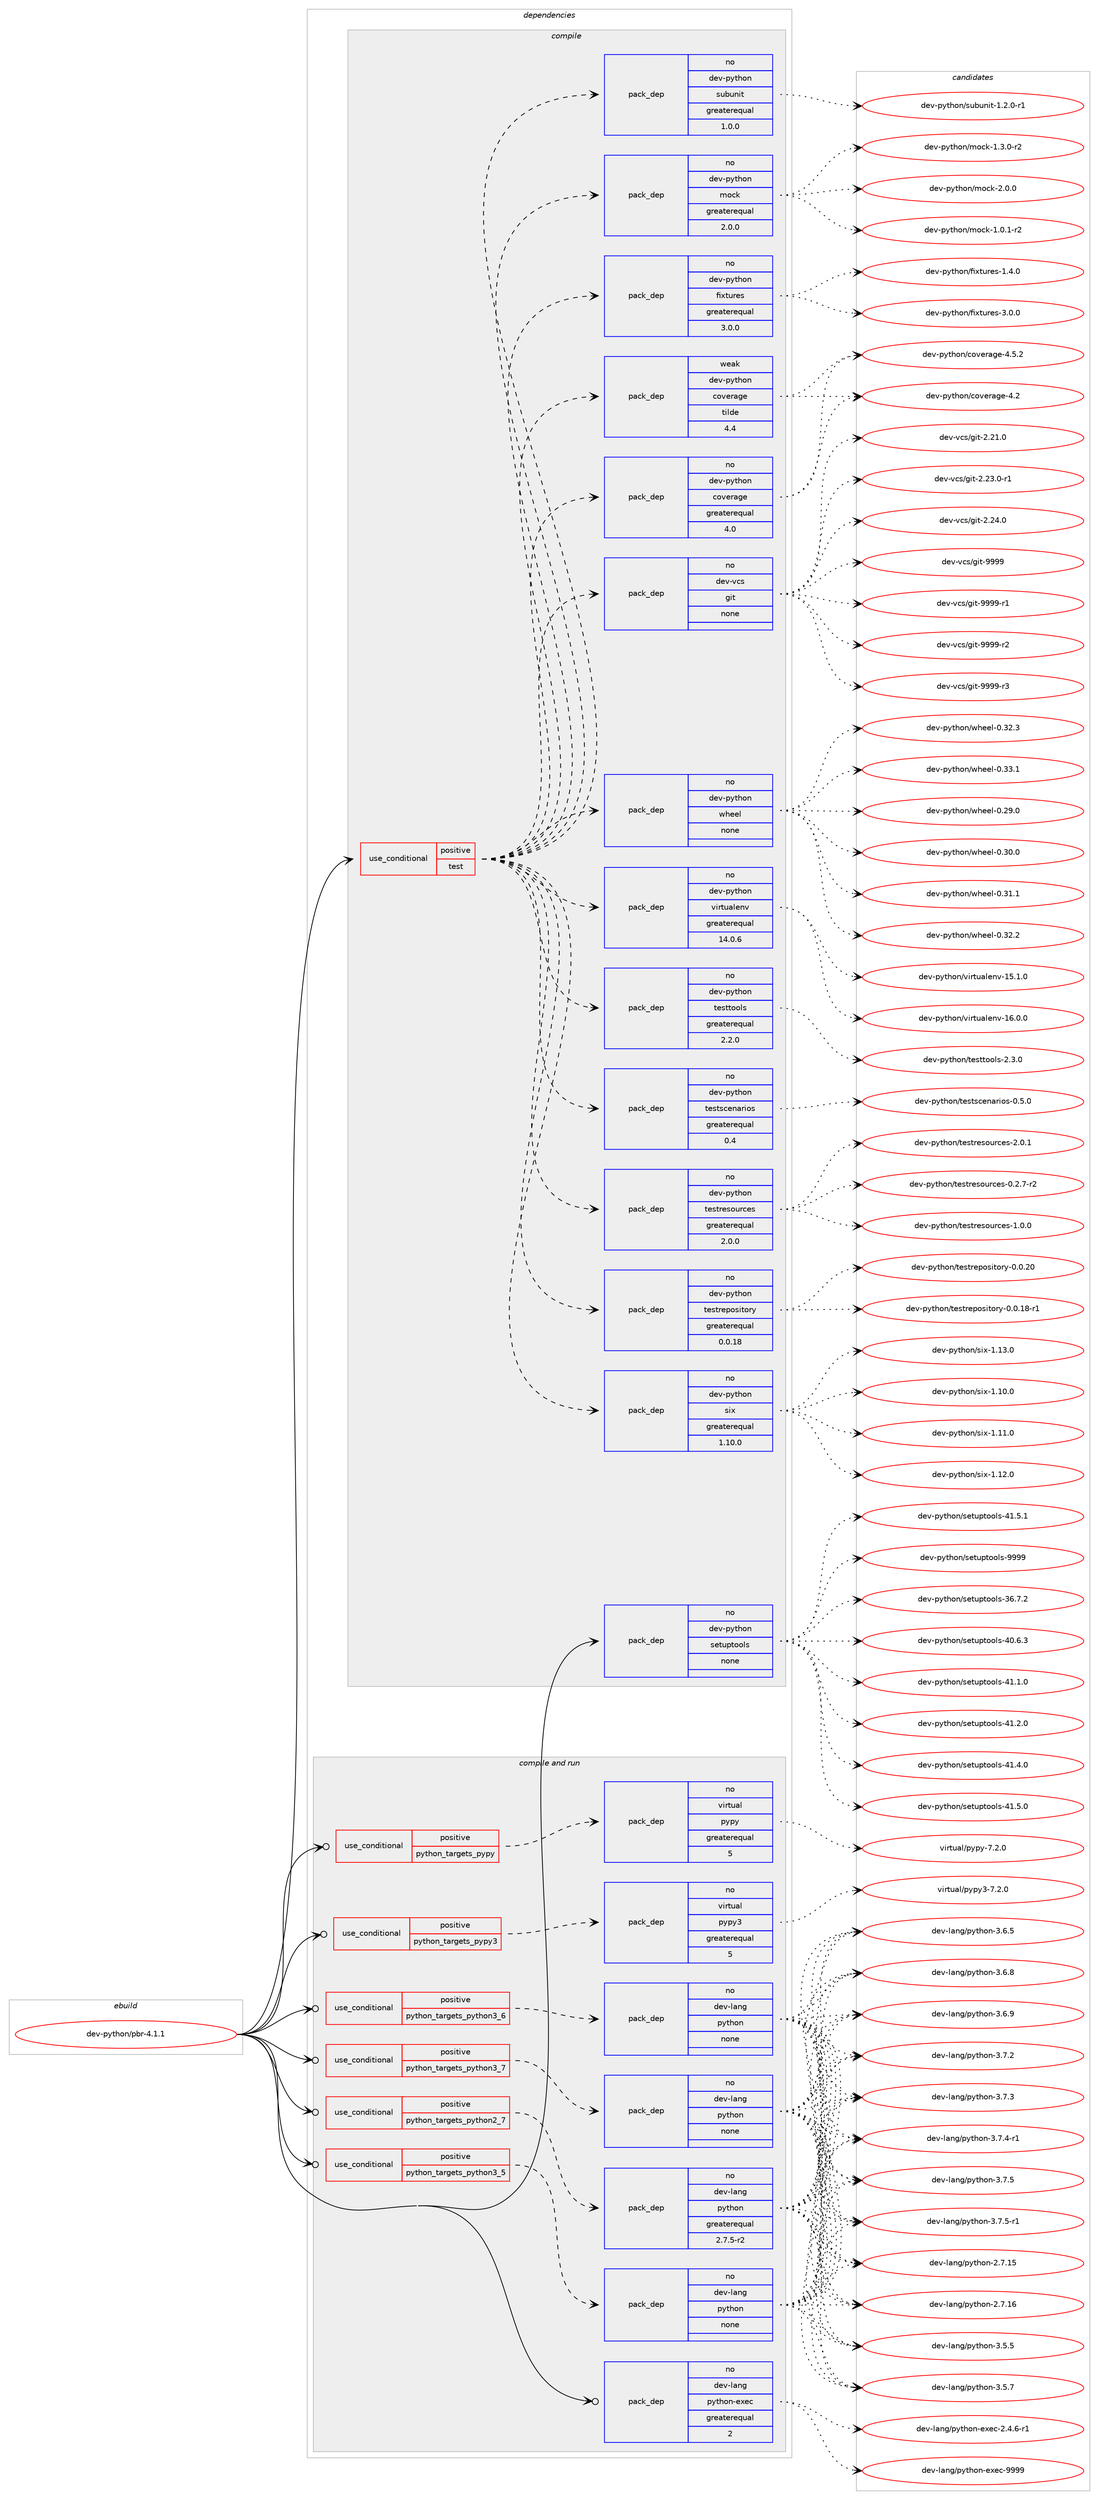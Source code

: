 digraph prolog {

# *************
# Graph options
# *************

newrank=true;
concentrate=true;
compound=true;
graph [rankdir=LR,fontname=Helvetica,fontsize=10,ranksep=1.5];#, ranksep=2.5, nodesep=0.2];
edge  [arrowhead=vee];
node  [fontname=Helvetica,fontsize=10];

# **********
# The ebuild
# **********

subgraph cluster_leftcol {
color=gray;
rank=same;
label=<<i>ebuild</i>>;
id [label="dev-python/pbr-4.1.1", color=red, width=4, href="../dev-python/pbr-4.1.1.svg"];
}

# ****************
# The dependencies
# ****************

subgraph cluster_midcol {
color=gray;
label=<<i>dependencies</i>>;
subgraph cluster_compile {
fillcolor="#eeeeee";
style=filled;
label=<<i>compile</i>>;
subgraph cond144268 {
dependency621248 [label=<<TABLE BORDER="0" CELLBORDER="1" CELLSPACING="0" CELLPADDING="4"><TR><TD ROWSPAN="3" CELLPADDING="10">use_conditional</TD></TR><TR><TD>positive</TD></TR><TR><TD>test</TD></TR></TABLE>>, shape=none, color=red];
subgraph pack465140 {
dependency621249 [label=<<TABLE BORDER="0" CELLBORDER="1" CELLSPACING="0" CELLPADDING="4" WIDTH="220"><TR><TD ROWSPAN="6" CELLPADDING="30">pack_dep</TD></TR><TR><TD WIDTH="110">no</TD></TR><TR><TD>dev-python</TD></TR><TR><TD>coverage</TD></TR><TR><TD>greaterequal</TD></TR><TR><TD>4.0</TD></TR></TABLE>>, shape=none, color=blue];
}
dependency621248:e -> dependency621249:w [weight=20,style="dashed",arrowhead="vee"];
subgraph pack465141 {
dependency621250 [label=<<TABLE BORDER="0" CELLBORDER="1" CELLSPACING="0" CELLPADDING="4" WIDTH="220"><TR><TD ROWSPAN="6" CELLPADDING="30">pack_dep</TD></TR><TR><TD WIDTH="110">weak</TD></TR><TR><TD>dev-python</TD></TR><TR><TD>coverage</TD></TR><TR><TD>tilde</TD></TR><TR><TD>4.4</TD></TR></TABLE>>, shape=none, color=blue];
}
dependency621248:e -> dependency621250:w [weight=20,style="dashed",arrowhead="vee"];
subgraph pack465142 {
dependency621251 [label=<<TABLE BORDER="0" CELLBORDER="1" CELLSPACING="0" CELLPADDING="4" WIDTH="220"><TR><TD ROWSPAN="6" CELLPADDING="30">pack_dep</TD></TR><TR><TD WIDTH="110">no</TD></TR><TR><TD>dev-python</TD></TR><TR><TD>fixtures</TD></TR><TR><TD>greaterequal</TD></TR><TR><TD>3.0.0</TD></TR></TABLE>>, shape=none, color=blue];
}
dependency621248:e -> dependency621251:w [weight=20,style="dashed",arrowhead="vee"];
subgraph pack465143 {
dependency621252 [label=<<TABLE BORDER="0" CELLBORDER="1" CELLSPACING="0" CELLPADDING="4" WIDTH="220"><TR><TD ROWSPAN="6" CELLPADDING="30">pack_dep</TD></TR><TR><TD WIDTH="110">no</TD></TR><TR><TD>dev-python</TD></TR><TR><TD>mock</TD></TR><TR><TD>greaterequal</TD></TR><TR><TD>2.0.0</TD></TR></TABLE>>, shape=none, color=blue];
}
dependency621248:e -> dependency621252:w [weight=20,style="dashed",arrowhead="vee"];
subgraph pack465144 {
dependency621253 [label=<<TABLE BORDER="0" CELLBORDER="1" CELLSPACING="0" CELLPADDING="4" WIDTH="220"><TR><TD ROWSPAN="6" CELLPADDING="30">pack_dep</TD></TR><TR><TD WIDTH="110">no</TD></TR><TR><TD>dev-python</TD></TR><TR><TD>subunit</TD></TR><TR><TD>greaterequal</TD></TR><TR><TD>1.0.0</TD></TR></TABLE>>, shape=none, color=blue];
}
dependency621248:e -> dependency621253:w [weight=20,style="dashed",arrowhead="vee"];
subgraph pack465145 {
dependency621254 [label=<<TABLE BORDER="0" CELLBORDER="1" CELLSPACING="0" CELLPADDING="4" WIDTH="220"><TR><TD ROWSPAN="6" CELLPADDING="30">pack_dep</TD></TR><TR><TD WIDTH="110">no</TD></TR><TR><TD>dev-python</TD></TR><TR><TD>six</TD></TR><TR><TD>greaterequal</TD></TR><TR><TD>1.10.0</TD></TR></TABLE>>, shape=none, color=blue];
}
dependency621248:e -> dependency621254:w [weight=20,style="dashed",arrowhead="vee"];
subgraph pack465146 {
dependency621255 [label=<<TABLE BORDER="0" CELLBORDER="1" CELLSPACING="0" CELLPADDING="4" WIDTH="220"><TR><TD ROWSPAN="6" CELLPADDING="30">pack_dep</TD></TR><TR><TD WIDTH="110">no</TD></TR><TR><TD>dev-python</TD></TR><TR><TD>testrepository</TD></TR><TR><TD>greaterequal</TD></TR><TR><TD>0.0.18</TD></TR></TABLE>>, shape=none, color=blue];
}
dependency621248:e -> dependency621255:w [weight=20,style="dashed",arrowhead="vee"];
subgraph pack465147 {
dependency621256 [label=<<TABLE BORDER="0" CELLBORDER="1" CELLSPACING="0" CELLPADDING="4" WIDTH="220"><TR><TD ROWSPAN="6" CELLPADDING="30">pack_dep</TD></TR><TR><TD WIDTH="110">no</TD></TR><TR><TD>dev-python</TD></TR><TR><TD>testresources</TD></TR><TR><TD>greaterequal</TD></TR><TR><TD>2.0.0</TD></TR></TABLE>>, shape=none, color=blue];
}
dependency621248:e -> dependency621256:w [weight=20,style="dashed",arrowhead="vee"];
subgraph pack465148 {
dependency621257 [label=<<TABLE BORDER="0" CELLBORDER="1" CELLSPACING="0" CELLPADDING="4" WIDTH="220"><TR><TD ROWSPAN="6" CELLPADDING="30">pack_dep</TD></TR><TR><TD WIDTH="110">no</TD></TR><TR><TD>dev-python</TD></TR><TR><TD>testscenarios</TD></TR><TR><TD>greaterequal</TD></TR><TR><TD>0.4</TD></TR></TABLE>>, shape=none, color=blue];
}
dependency621248:e -> dependency621257:w [weight=20,style="dashed",arrowhead="vee"];
subgraph pack465149 {
dependency621258 [label=<<TABLE BORDER="0" CELLBORDER="1" CELLSPACING="0" CELLPADDING="4" WIDTH="220"><TR><TD ROWSPAN="6" CELLPADDING="30">pack_dep</TD></TR><TR><TD WIDTH="110">no</TD></TR><TR><TD>dev-python</TD></TR><TR><TD>testtools</TD></TR><TR><TD>greaterequal</TD></TR><TR><TD>2.2.0</TD></TR></TABLE>>, shape=none, color=blue];
}
dependency621248:e -> dependency621258:w [weight=20,style="dashed",arrowhead="vee"];
subgraph pack465150 {
dependency621259 [label=<<TABLE BORDER="0" CELLBORDER="1" CELLSPACING="0" CELLPADDING="4" WIDTH="220"><TR><TD ROWSPAN="6" CELLPADDING="30">pack_dep</TD></TR><TR><TD WIDTH="110">no</TD></TR><TR><TD>dev-python</TD></TR><TR><TD>virtualenv</TD></TR><TR><TD>greaterequal</TD></TR><TR><TD>14.0.6</TD></TR></TABLE>>, shape=none, color=blue];
}
dependency621248:e -> dependency621259:w [weight=20,style="dashed",arrowhead="vee"];
subgraph pack465151 {
dependency621260 [label=<<TABLE BORDER="0" CELLBORDER="1" CELLSPACING="0" CELLPADDING="4" WIDTH="220"><TR><TD ROWSPAN="6" CELLPADDING="30">pack_dep</TD></TR><TR><TD WIDTH="110">no</TD></TR><TR><TD>dev-python</TD></TR><TR><TD>wheel</TD></TR><TR><TD>none</TD></TR><TR><TD></TD></TR></TABLE>>, shape=none, color=blue];
}
dependency621248:e -> dependency621260:w [weight=20,style="dashed",arrowhead="vee"];
subgraph pack465152 {
dependency621261 [label=<<TABLE BORDER="0" CELLBORDER="1" CELLSPACING="0" CELLPADDING="4" WIDTH="220"><TR><TD ROWSPAN="6" CELLPADDING="30">pack_dep</TD></TR><TR><TD WIDTH="110">no</TD></TR><TR><TD>dev-vcs</TD></TR><TR><TD>git</TD></TR><TR><TD>none</TD></TR><TR><TD></TD></TR></TABLE>>, shape=none, color=blue];
}
dependency621248:e -> dependency621261:w [weight=20,style="dashed",arrowhead="vee"];
}
id:e -> dependency621248:w [weight=20,style="solid",arrowhead="vee"];
subgraph pack465153 {
dependency621262 [label=<<TABLE BORDER="0" CELLBORDER="1" CELLSPACING="0" CELLPADDING="4" WIDTH="220"><TR><TD ROWSPAN="6" CELLPADDING="30">pack_dep</TD></TR><TR><TD WIDTH="110">no</TD></TR><TR><TD>dev-python</TD></TR><TR><TD>setuptools</TD></TR><TR><TD>none</TD></TR><TR><TD></TD></TR></TABLE>>, shape=none, color=blue];
}
id:e -> dependency621262:w [weight=20,style="solid",arrowhead="vee"];
}
subgraph cluster_compileandrun {
fillcolor="#eeeeee";
style=filled;
label=<<i>compile and run</i>>;
subgraph cond144269 {
dependency621263 [label=<<TABLE BORDER="0" CELLBORDER="1" CELLSPACING="0" CELLPADDING="4"><TR><TD ROWSPAN="3" CELLPADDING="10">use_conditional</TD></TR><TR><TD>positive</TD></TR><TR><TD>python_targets_pypy</TD></TR></TABLE>>, shape=none, color=red];
subgraph pack465154 {
dependency621264 [label=<<TABLE BORDER="0" CELLBORDER="1" CELLSPACING="0" CELLPADDING="4" WIDTH="220"><TR><TD ROWSPAN="6" CELLPADDING="30">pack_dep</TD></TR><TR><TD WIDTH="110">no</TD></TR><TR><TD>virtual</TD></TR><TR><TD>pypy</TD></TR><TR><TD>greaterequal</TD></TR><TR><TD>5</TD></TR></TABLE>>, shape=none, color=blue];
}
dependency621263:e -> dependency621264:w [weight=20,style="dashed",arrowhead="vee"];
}
id:e -> dependency621263:w [weight=20,style="solid",arrowhead="odotvee"];
subgraph cond144270 {
dependency621265 [label=<<TABLE BORDER="0" CELLBORDER="1" CELLSPACING="0" CELLPADDING="4"><TR><TD ROWSPAN="3" CELLPADDING="10">use_conditional</TD></TR><TR><TD>positive</TD></TR><TR><TD>python_targets_pypy3</TD></TR></TABLE>>, shape=none, color=red];
subgraph pack465155 {
dependency621266 [label=<<TABLE BORDER="0" CELLBORDER="1" CELLSPACING="0" CELLPADDING="4" WIDTH="220"><TR><TD ROWSPAN="6" CELLPADDING="30">pack_dep</TD></TR><TR><TD WIDTH="110">no</TD></TR><TR><TD>virtual</TD></TR><TR><TD>pypy3</TD></TR><TR><TD>greaterequal</TD></TR><TR><TD>5</TD></TR></TABLE>>, shape=none, color=blue];
}
dependency621265:e -> dependency621266:w [weight=20,style="dashed",arrowhead="vee"];
}
id:e -> dependency621265:w [weight=20,style="solid",arrowhead="odotvee"];
subgraph cond144271 {
dependency621267 [label=<<TABLE BORDER="0" CELLBORDER="1" CELLSPACING="0" CELLPADDING="4"><TR><TD ROWSPAN="3" CELLPADDING="10">use_conditional</TD></TR><TR><TD>positive</TD></TR><TR><TD>python_targets_python2_7</TD></TR></TABLE>>, shape=none, color=red];
subgraph pack465156 {
dependency621268 [label=<<TABLE BORDER="0" CELLBORDER="1" CELLSPACING="0" CELLPADDING="4" WIDTH="220"><TR><TD ROWSPAN="6" CELLPADDING="30">pack_dep</TD></TR><TR><TD WIDTH="110">no</TD></TR><TR><TD>dev-lang</TD></TR><TR><TD>python</TD></TR><TR><TD>greaterequal</TD></TR><TR><TD>2.7.5-r2</TD></TR></TABLE>>, shape=none, color=blue];
}
dependency621267:e -> dependency621268:w [weight=20,style="dashed",arrowhead="vee"];
}
id:e -> dependency621267:w [weight=20,style="solid",arrowhead="odotvee"];
subgraph cond144272 {
dependency621269 [label=<<TABLE BORDER="0" CELLBORDER="1" CELLSPACING="0" CELLPADDING="4"><TR><TD ROWSPAN="3" CELLPADDING="10">use_conditional</TD></TR><TR><TD>positive</TD></TR><TR><TD>python_targets_python3_5</TD></TR></TABLE>>, shape=none, color=red];
subgraph pack465157 {
dependency621270 [label=<<TABLE BORDER="0" CELLBORDER="1" CELLSPACING="0" CELLPADDING="4" WIDTH="220"><TR><TD ROWSPAN="6" CELLPADDING="30">pack_dep</TD></TR><TR><TD WIDTH="110">no</TD></TR><TR><TD>dev-lang</TD></TR><TR><TD>python</TD></TR><TR><TD>none</TD></TR><TR><TD></TD></TR></TABLE>>, shape=none, color=blue];
}
dependency621269:e -> dependency621270:w [weight=20,style="dashed",arrowhead="vee"];
}
id:e -> dependency621269:w [weight=20,style="solid",arrowhead="odotvee"];
subgraph cond144273 {
dependency621271 [label=<<TABLE BORDER="0" CELLBORDER="1" CELLSPACING="0" CELLPADDING="4"><TR><TD ROWSPAN="3" CELLPADDING="10">use_conditional</TD></TR><TR><TD>positive</TD></TR><TR><TD>python_targets_python3_6</TD></TR></TABLE>>, shape=none, color=red];
subgraph pack465158 {
dependency621272 [label=<<TABLE BORDER="0" CELLBORDER="1" CELLSPACING="0" CELLPADDING="4" WIDTH="220"><TR><TD ROWSPAN="6" CELLPADDING="30">pack_dep</TD></TR><TR><TD WIDTH="110">no</TD></TR><TR><TD>dev-lang</TD></TR><TR><TD>python</TD></TR><TR><TD>none</TD></TR><TR><TD></TD></TR></TABLE>>, shape=none, color=blue];
}
dependency621271:e -> dependency621272:w [weight=20,style="dashed",arrowhead="vee"];
}
id:e -> dependency621271:w [weight=20,style="solid",arrowhead="odotvee"];
subgraph cond144274 {
dependency621273 [label=<<TABLE BORDER="0" CELLBORDER="1" CELLSPACING="0" CELLPADDING="4"><TR><TD ROWSPAN="3" CELLPADDING="10">use_conditional</TD></TR><TR><TD>positive</TD></TR><TR><TD>python_targets_python3_7</TD></TR></TABLE>>, shape=none, color=red];
subgraph pack465159 {
dependency621274 [label=<<TABLE BORDER="0" CELLBORDER="1" CELLSPACING="0" CELLPADDING="4" WIDTH="220"><TR><TD ROWSPAN="6" CELLPADDING="30">pack_dep</TD></TR><TR><TD WIDTH="110">no</TD></TR><TR><TD>dev-lang</TD></TR><TR><TD>python</TD></TR><TR><TD>none</TD></TR><TR><TD></TD></TR></TABLE>>, shape=none, color=blue];
}
dependency621273:e -> dependency621274:w [weight=20,style="dashed",arrowhead="vee"];
}
id:e -> dependency621273:w [weight=20,style="solid",arrowhead="odotvee"];
subgraph pack465160 {
dependency621275 [label=<<TABLE BORDER="0" CELLBORDER="1" CELLSPACING="0" CELLPADDING="4" WIDTH="220"><TR><TD ROWSPAN="6" CELLPADDING="30">pack_dep</TD></TR><TR><TD WIDTH="110">no</TD></TR><TR><TD>dev-lang</TD></TR><TR><TD>python-exec</TD></TR><TR><TD>greaterequal</TD></TR><TR><TD>2</TD></TR></TABLE>>, shape=none, color=blue];
}
id:e -> dependency621275:w [weight=20,style="solid",arrowhead="odotvee"];
}
subgraph cluster_run {
fillcolor="#eeeeee";
style=filled;
label=<<i>run</i>>;
}
}

# **************
# The candidates
# **************

subgraph cluster_choices {
rank=same;
color=gray;
label=<<i>candidates</i>>;

subgraph choice465140 {
color=black;
nodesep=1;
choice1001011184511212111610411111047991111181011149710310145524650 [label="dev-python/coverage-4.2", color=red, width=4,href="../dev-python/coverage-4.2.svg"];
choice10010111845112121116104111110479911111810111497103101455246534650 [label="dev-python/coverage-4.5.2", color=red, width=4,href="../dev-python/coverage-4.5.2.svg"];
dependency621249:e -> choice1001011184511212111610411111047991111181011149710310145524650:w [style=dotted,weight="100"];
dependency621249:e -> choice10010111845112121116104111110479911111810111497103101455246534650:w [style=dotted,weight="100"];
}
subgraph choice465141 {
color=black;
nodesep=1;
choice1001011184511212111610411111047991111181011149710310145524650 [label="dev-python/coverage-4.2", color=red, width=4,href="../dev-python/coverage-4.2.svg"];
choice10010111845112121116104111110479911111810111497103101455246534650 [label="dev-python/coverage-4.5.2", color=red, width=4,href="../dev-python/coverage-4.5.2.svg"];
dependency621250:e -> choice1001011184511212111610411111047991111181011149710310145524650:w [style=dotted,weight="100"];
dependency621250:e -> choice10010111845112121116104111110479911111810111497103101455246534650:w [style=dotted,weight="100"];
}
subgraph choice465142 {
color=black;
nodesep=1;
choice1001011184511212111610411111047102105120116117114101115454946524648 [label="dev-python/fixtures-1.4.0", color=red, width=4,href="../dev-python/fixtures-1.4.0.svg"];
choice1001011184511212111610411111047102105120116117114101115455146484648 [label="dev-python/fixtures-3.0.0", color=red, width=4,href="../dev-python/fixtures-3.0.0.svg"];
dependency621251:e -> choice1001011184511212111610411111047102105120116117114101115454946524648:w [style=dotted,weight="100"];
dependency621251:e -> choice1001011184511212111610411111047102105120116117114101115455146484648:w [style=dotted,weight="100"];
}
subgraph choice465143 {
color=black;
nodesep=1;
choice1001011184511212111610411111047109111991074549464846494511450 [label="dev-python/mock-1.0.1-r2", color=red, width=4,href="../dev-python/mock-1.0.1-r2.svg"];
choice1001011184511212111610411111047109111991074549465146484511450 [label="dev-python/mock-1.3.0-r2", color=red, width=4,href="../dev-python/mock-1.3.0-r2.svg"];
choice100101118451121211161041111104710911199107455046484648 [label="dev-python/mock-2.0.0", color=red, width=4,href="../dev-python/mock-2.0.0.svg"];
dependency621252:e -> choice1001011184511212111610411111047109111991074549464846494511450:w [style=dotted,weight="100"];
dependency621252:e -> choice1001011184511212111610411111047109111991074549465146484511450:w [style=dotted,weight="100"];
dependency621252:e -> choice100101118451121211161041111104710911199107455046484648:w [style=dotted,weight="100"];
}
subgraph choice465144 {
color=black;
nodesep=1;
choice1001011184511212111610411111047115117981171101051164549465046484511449 [label="dev-python/subunit-1.2.0-r1", color=red, width=4,href="../dev-python/subunit-1.2.0-r1.svg"];
dependency621253:e -> choice1001011184511212111610411111047115117981171101051164549465046484511449:w [style=dotted,weight="100"];
}
subgraph choice465145 {
color=black;
nodesep=1;
choice100101118451121211161041111104711510512045494649484648 [label="dev-python/six-1.10.0", color=red, width=4,href="../dev-python/six-1.10.0.svg"];
choice100101118451121211161041111104711510512045494649494648 [label="dev-python/six-1.11.0", color=red, width=4,href="../dev-python/six-1.11.0.svg"];
choice100101118451121211161041111104711510512045494649504648 [label="dev-python/six-1.12.0", color=red, width=4,href="../dev-python/six-1.12.0.svg"];
choice100101118451121211161041111104711510512045494649514648 [label="dev-python/six-1.13.0", color=red, width=4,href="../dev-python/six-1.13.0.svg"];
dependency621254:e -> choice100101118451121211161041111104711510512045494649484648:w [style=dotted,weight="100"];
dependency621254:e -> choice100101118451121211161041111104711510512045494649494648:w [style=dotted,weight="100"];
dependency621254:e -> choice100101118451121211161041111104711510512045494649504648:w [style=dotted,weight="100"];
dependency621254:e -> choice100101118451121211161041111104711510512045494649514648:w [style=dotted,weight="100"];
}
subgraph choice465146 {
color=black;
nodesep=1;
choice1001011184511212111610411111047116101115116114101112111115105116111114121454846484649564511449 [label="dev-python/testrepository-0.0.18-r1", color=red, width=4,href="../dev-python/testrepository-0.0.18-r1.svg"];
choice100101118451121211161041111104711610111511611410111211111510511611111412145484648465048 [label="dev-python/testrepository-0.0.20", color=red, width=4,href="../dev-python/testrepository-0.0.20.svg"];
dependency621255:e -> choice1001011184511212111610411111047116101115116114101112111115105116111114121454846484649564511449:w [style=dotted,weight="100"];
dependency621255:e -> choice100101118451121211161041111104711610111511611410111211111510511611111412145484648465048:w [style=dotted,weight="100"];
}
subgraph choice465147 {
color=black;
nodesep=1;
choice1001011184511212111610411111047116101115116114101115111117114991011154548465046554511450 [label="dev-python/testresources-0.2.7-r2", color=red, width=4,href="../dev-python/testresources-0.2.7-r2.svg"];
choice100101118451121211161041111104711610111511611410111511111711499101115454946484648 [label="dev-python/testresources-1.0.0", color=red, width=4,href="../dev-python/testresources-1.0.0.svg"];
choice100101118451121211161041111104711610111511611410111511111711499101115455046484649 [label="dev-python/testresources-2.0.1", color=red, width=4,href="../dev-python/testresources-2.0.1.svg"];
dependency621256:e -> choice1001011184511212111610411111047116101115116114101115111117114991011154548465046554511450:w [style=dotted,weight="100"];
dependency621256:e -> choice100101118451121211161041111104711610111511611410111511111711499101115454946484648:w [style=dotted,weight="100"];
dependency621256:e -> choice100101118451121211161041111104711610111511611410111511111711499101115455046484649:w [style=dotted,weight="100"];
}
subgraph choice465148 {
color=black;
nodesep=1;
choice10010111845112121116104111110471161011151161159910111097114105111115454846534648 [label="dev-python/testscenarios-0.5.0", color=red, width=4,href="../dev-python/testscenarios-0.5.0.svg"];
dependency621257:e -> choice10010111845112121116104111110471161011151161159910111097114105111115454846534648:w [style=dotted,weight="100"];
}
subgraph choice465149 {
color=black;
nodesep=1;
choice1001011184511212111610411111047116101115116116111111108115455046514648 [label="dev-python/testtools-2.3.0", color=red, width=4,href="../dev-python/testtools-2.3.0.svg"];
dependency621258:e -> choice1001011184511212111610411111047116101115116116111111108115455046514648:w [style=dotted,weight="100"];
}
subgraph choice465150 {
color=black;
nodesep=1;
choice10010111845112121116104111110471181051141161179710810111011845495346494648 [label="dev-python/virtualenv-15.1.0", color=red, width=4,href="../dev-python/virtualenv-15.1.0.svg"];
choice10010111845112121116104111110471181051141161179710810111011845495446484648 [label="dev-python/virtualenv-16.0.0", color=red, width=4,href="../dev-python/virtualenv-16.0.0.svg"];
dependency621259:e -> choice10010111845112121116104111110471181051141161179710810111011845495346494648:w [style=dotted,weight="100"];
dependency621259:e -> choice10010111845112121116104111110471181051141161179710810111011845495446484648:w [style=dotted,weight="100"];
}
subgraph choice465151 {
color=black;
nodesep=1;
choice100101118451121211161041111104711910410110110845484650574648 [label="dev-python/wheel-0.29.0", color=red, width=4,href="../dev-python/wheel-0.29.0.svg"];
choice100101118451121211161041111104711910410110110845484651484648 [label="dev-python/wheel-0.30.0", color=red, width=4,href="../dev-python/wheel-0.30.0.svg"];
choice100101118451121211161041111104711910410110110845484651494649 [label="dev-python/wheel-0.31.1", color=red, width=4,href="../dev-python/wheel-0.31.1.svg"];
choice100101118451121211161041111104711910410110110845484651504650 [label="dev-python/wheel-0.32.2", color=red, width=4,href="../dev-python/wheel-0.32.2.svg"];
choice100101118451121211161041111104711910410110110845484651504651 [label="dev-python/wheel-0.32.3", color=red, width=4,href="../dev-python/wheel-0.32.3.svg"];
choice100101118451121211161041111104711910410110110845484651514649 [label="dev-python/wheel-0.33.1", color=red, width=4,href="../dev-python/wheel-0.33.1.svg"];
dependency621260:e -> choice100101118451121211161041111104711910410110110845484650574648:w [style=dotted,weight="100"];
dependency621260:e -> choice100101118451121211161041111104711910410110110845484651484648:w [style=dotted,weight="100"];
dependency621260:e -> choice100101118451121211161041111104711910410110110845484651494649:w [style=dotted,weight="100"];
dependency621260:e -> choice100101118451121211161041111104711910410110110845484651504650:w [style=dotted,weight="100"];
dependency621260:e -> choice100101118451121211161041111104711910410110110845484651504651:w [style=dotted,weight="100"];
dependency621260:e -> choice100101118451121211161041111104711910410110110845484651514649:w [style=dotted,weight="100"];
}
subgraph choice465152 {
color=black;
nodesep=1;
choice10010111845118991154710310511645504650494648 [label="dev-vcs/git-2.21.0", color=red, width=4,href="../dev-vcs/git-2.21.0.svg"];
choice100101118451189911547103105116455046505146484511449 [label="dev-vcs/git-2.23.0-r1", color=red, width=4,href="../dev-vcs/git-2.23.0-r1.svg"];
choice10010111845118991154710310511645504650524648 [label="dev-vcs/git-2.24.0", color=red, width=4,href="../dev-vcs/git-2.24.0.svg"];
choice1001011184511899115471031051164557575757 [label="dev-vcs/git-9999", color=red, width=4,href="../dev-vcs/git-9999.svg"];
choice10010111845118991154710310511645575757574511449 [label="dev-vcs/git-9999-r1", color=red, width=4,href="../dev-vcs/git-9999-r1.svg"];
choice10010111845118991154710310511645575757574511450 [label="dev-vcs/git-9999-r2", color=red, width=4,href="../dev-vcs/git-9999-r2.svg"];
choice10010111845118991154710310511645575757574511451 [label="dev-vcs/git-9999-r3", color=red, width=4,href="../dev-vcs/git-9999-r3.svg"];
dependency621261:e -> choice10010111845118991154710310511645504650494648:w [style=dotted,weight="100"];
dependency621261:e -> choice100101118451189911547103105116455046505146484511449:w [style=dotted,weight="100"];
dependency621261:e -> choice10010111845118991154710310511645504650524648:w [style=dotted,weight="100"];
dependency621261:e -> choice1001011184511899115471031051164557575757:w [style=dotted,weight="100"];
dependency621261:e -> choice10010111845118991154710310511645575757574511449:w [style=dotted,weight="100"];
dependency621261:e -> choice10010111845118991154710310511645575757574511450:w [style=dotted,weight="100"];
dependency621261:e -> choice10010111845118991154710310511645575757574511451:w [style=dotted,weight="100"];
}
subgraph choice465153 {
color=black;
nodesep=1;
choice100101118451121211161041111104711510111611711211611111110811545515446554650 [label="dev-python/setuptools-36.7.2", color=red, width=4,href="../dev-python/setuptools-36.7.2.svg"];
choice100101118451121211161041111104711510111611711211611111110811545524846544651 [label="dev-python/setuptools-40.6.3", color=red, width=4,href="../dev-python/setuptools-40.6.3.svg"];
choice100101118451121211161041111104711510111611711211611111110811545524946494648 [label="dev-python/setuptools-41.1.0", color=red, width=4,href="../dev-python/setuptools-41.1.0.svg"];
choice100101118451121211161041111104711510111611711211611111110811545524946504648 [label="dev-python/setuptools-41.2.0", color=red, width=4,href="../dev-python/setuptools-41.2.0.svg"];
choice100101118451121211161041111104711510111611711211611111110811545524946524648 [label="dev-python/setuptools-41.4.0", color=red, width=4,href="../dev-python/setuptools-41.4.0.svg"];
choice100101118451121211161041111104711510111611711211611111110811545524946534648 [label="dev-python/setuptools-41.5.0", color=red, width=4,href="../dev-python/setuptools-41.5.0.svg"];
choice100101118451121211161041111104711510111611711211611111110811545524946534649 [label="dev-python/setuptools-41.5.1", color=red, width=4,href="../dev-python/setuptools-41.5.1.svg"];
choice10010111845112121116104111110471151011161171121161111111081154557575757 [label="dev-python/setuptools-9999", color=red, width=4,href="../dev-python/setuptools-9999.svg"];
dependency621262:e -> choice100101118451121211161041111104711510111611711211611111110811545515446554650:w [style=dotted,weight="100"];
dependency621262:e -> choice100101118451121211161041111104711510111611711211611111110811545524846544651:w [style=dotted,weight="100"];
dependency621262:e -> choice100101118451121211161041111104711510111611711211611111110811545524946494648:w [style=dotted,weight="100"];
dependency621262:e -> choice100101118451121211161041111104711510111611711211611111110811545524946504648:w [style=dotted,weight="100"];
dependency621262:e -> choice100101118451121211161041111104711510111611711211611111110811545524946524648:w [style=dotted,weight="100"];
dependency621262:e -> choice100101118451121211161041111104711510111611711211611111110811545524946534648:w [style=dotted,weight="100"];
dependency621262:e -> choice100101118451121211161041111104711510111611711211611111110811545524946534649:w [style=dotted,weight="100"];
dependency621262:e -> choice10010111845112121116104111110471151011161171121161111111081154557575757:w [style=dotted,weight="100"];
}
subgraph choice465154 {
color=black;
nodesep=1;
choice1181051141161179710847112121112121455546504648 [label="virtual/pypy-7.2.0", color=red, width=4,href="../virtual/pypy-7.2.0.svg"];
dependency621264:e -> choice1181051141161179710847112121112121455546504648:w [style=dotted,weight="100"];
}
subgraph choice465155 {
color=black;
nodesep=1;
choice118105114116117971084711212111212151455546504648 [label="virtual/pypy3-7.2.0", color=red, width=4,href="../virtual/pypy3-7.2.0.svg"];
dependency621266:e -> choice118105114116117971084711212111212151455546504648:w [style=dotted,weight="100"];
}
subgraph choice465156 {
color=black;
nodesep=1;
choice10010111845108971101034711212111610411111045504655464953 [label="dev-lang/python-2.7.15", color=red, width=4,href="../dev-lang/python-2.7.15.svg"];
choice10010111845108971101034711212111610411111045504655464954 [label="dev-lang/python-2.7.16", color=red, width=4,href="../dev-lang/python-2.7.16.svg"];
choice100101118451089711010347112121116104111110455146534653 [label="dev-lang/python-3.5.5", color=red, width=4,href="../dev-lang/python-3.5.5.svg"];
choice100101118451089711010347112121116104111110455146534655 [label="dev-lang/python-3.5.7", color=red, width=4,href="../dev-lang/python-3.5.7.svg"];
choice100101118451089711010347112121116104111110455146544653 [label="dev-lang/python-3.6.5", color=red, width=4,href="../dev-lang/python-3.6.5.svg"];
choice100101118451089711010347112121116104111110455146544656 [label="dev-lang/python-3.6.8", color=red, width=4,href="../dev-lang/python-3.6.8.svg"];
choice100101118451089711010347112121116104111110455146544657 [label="dev-lang/python-3.6.9", color=red, width=4,href="../dev-lang/python-3.6.9.svg"];
choice100101118451089711010347112121116104111110455146554650 [label="dev-lang/python-3.7.2", color=red, width=4,href="../dev-lang/python-3.7.2.svg"];
choice100101118451089711010347112121116104111110455146554651 [label="dev-lang/python-3.7.3", color=red, width=4,href="../dev-lang/python-3.7.3.svg"];
choice1001011184510897110103471121211161041111104551465546524511449 [label="dev-lang/python-3.7.4-r1", color=red, width=4,href="../dev-lang/python-3.7.4-r1.svg"];
choice100101118451089711010347112121116104111110455146554653 [label="dev-lang/python-3.7.5", color=red, width=4,href="../dev-lang/python-3.7.5.svg"];
choice1001011184510897110103471121211161041111104551465546534511449 [label="dev-lang/python-3.7.5-r1", color=red, width=4,href="../dev-lang/python-3.7.5-r1.svg"];
dependency621268:e -> choice10010111845108971101034711212111610411111045504655464953:w [style=dotted,weight="100"];
dependency621268:e -> choice10010111845108971101034711212111610411111045504655464954:w [style=dotted,weight="100"];
dependency621268:e -> choice100101118451089711010347112121116104111110455146534653:w [style=dotted,weight="100"];
dependency621268:e -> choice100101118451089711010347112121116104111110455146534655:w [style=dotted,weight="100"];
dependency621268:e -> choice100101118451089711010347112121116104111110455146544653:w [style=dotted,weight="100"];
dependency621268:e -> choice100101118451089711010347112121116104111110455146544656:w [style=dotted,weight="100"];
dependency621268:e -> choice100101118451089711010347112121116104111110455146544657:w [style=dotted,weight="100"];
dependency621268:e -> choice100101118451089711010347112121116104111110455146554650:w [style=dotted,weight="100"];
dependency621268:e -> choice100101118451089711010347112121116104111110455146554651:w [style=dotted,weight="100"];
dependency621268:e -> choice1001011184510897110103471121211161041111104551465546524511449:w [style=dotted,weight="100"];
dependency621268:e -> choice100101118451089711010347112121116104111110455146554653:w [style=dotted,weight="100"];
dependency621268:e -> choice1001011184510897110103471121211161041111104551465546534511449:w [style=dotted,weight="100"];
}
subgraph choice465157 {
color=black;
nodesep=1;
choice10010111845108971101034711212111610411111045504655464953 [label="dev-lang/python-2.7.15", color=red, width=4,href="../dev-lang/python-2.7.15.svg"];
choice10010111845108971101034711212111610411111045504655464954 [label="dev-lang/python-2.7.16", color=red, width=4,href="../dev-lang/python-2.7.16.svg"];
choice100101118451089711010347112121116104111110455146534653 [label="dev-lang/python-3.5.5", color=red, width=4,href="../dev-lang/python-3.5.5.svg"];
choice100101118451089711010347112121116104111110455146534655 [label="dev-lang/python-3.5.7", color=red, width=4,href="../dev-lang/python-3.5.7.svg"];
choice100101118451089711010347112121116104111110455146544653 [label="dev-lang/python-3.6.5", color=red, width=4,href="../dev-lang/python-3.6.5.svg"];
choice100101118451089711010347112121116104111110455146544656 [label="dev-lang/python-3.6.8", color=red, width=4,href="../dev-lang/python-3.6.8.svg"];
choice100101118451089711010347112121116104111110455146544657 [label="dev-lang/python-3.6.9", color=red, width=4,href="../dev-lang/python-3.6.9.svg"];
choice100101118451089711010347112121116104111110455146554650 [label="dev-lang/python-3.7.2", color=red, width=4,href="../dev-lang/python-3.7.2.svg"];
choice100101118451089711010347112121116104111110455146554651 [label="dev-lang/python-3.7.3", color=red, width=4,href="../dev-lang/python-3.7.3.svg"];
choice1001011184510897110103471121211161041111104551465546524511449 [label="dev-lang/python-3.7.4-r1", color=red, width=4,href="../dev-lang/python-3.7.4-r1.svg"];
choice100101118451089711010347112121116104111110455146554653 [label="dev-lang/python-3.7.5", color=red, width=4,href="../dev-lang/python-3.7.5.svg"];
choice1001011184510897110103471121211161041111104551465546534511449 [label="dev-lang/python-3.7.5-r1", color=red, width=4,href="../dev-lang/python-3.7.5-r1.svg"];
dependency621270:e -> choice10010111845108971101034711212111610411111045504655464953:w [style=dotted,weight="100"];
dependency621270:e -> choice10010111845108971101034711212111610411111045504655464954:w [style=dotted,weight="100"];
dependency621270:e -> choice100101118451089711010347112121116104111110455146534653:w [style=dotted,weight="100"];
dependency621270:e -> choice100101118451089711010347112121116104111110455146534655:w [style=dotted,weight="100"];
dependency621270:e -> choice100101118451089711010347112121116104111110455146544653:w [style=dotted,weight="100"];
dependency621270:e -> choice100101118451089711010347112121116104111110455146544656:w [style=dotted,weight="100"];
dependency621270:e -> choice100101118451089711010347112121116104111110455146544657:w [style=dotted,weight="100"];
dependency621270:e -> choice100101118451089711010347112121116104111110455146554650:w [style=dotted,weight="100"];
dependency621270:e -> choice100101118451089711010347112121116104111110455146554651:w [style=dotted,weight="100"];
dependency621270:e -> choice1001011184510897110103471121211161041111104551465546524511449:w [style=dotted,weight="100"];
dependency621270:e -> choice100101118451089711010347112121116104111110455146554653:w [style=dotted,weight="100"];
dependency621270:e -> choice1001011184510897110103471121211161041111104551465546534511449:w [style=dotted,weight="100"];
}
subgraph choice465158 {
color=black;
nodesep=1;
choice10010111845108971101034711212111610411111045504655464953 [label="dev-lang/python-2.7.15", color=red, width=4,href="../dev-lang/python-2.7.15.svg"];
choice10010111845108971101034711212111610411111045504655464954 [label="dev-lang/python-2.7.16", color=red, width=4,href="../dev-lang/python-2.7.16.svg"];
choice100101118451089711010347112121116104111110455146534653 [label="dev-lang/python-3.5.5", color=red, width=4,href="../dev-lang/python-3.5.5.svg"];
choice100101118451089711010347112121116104111110455146534655 [label="dev-lang/python-3.5.7", color=red, width=4,href="../dev-lang/python-3.5.7.svg"];
choice100101118451089711010347112121116104111110455146544653 [label="dev-lang/python-3.6.5", color=red, width=4,href="../dev-lang/python-3.6.5.svg"];
choice100101118451089711010347112121116104111110455146544656 [label="dev-lang/python-3.6.8", color=red, width=4,href="../dev-lang/python-3.6.8.svg"];
choice100101118451089711010347112121116104111110455146544657 [label="dev-lang/python-3.6.9", color=red, width=4,href="../dev-lang/python-3.6.9.svg"];
choice100101118451089711010347112121116104111110455146554650 [label="dev-lang/python-3.7.2", color=red, width=4,href="../dev-lang/python-3.7.2.svg"];
choice100101118451089711010347112121116104111110455146554651 [label="dev-lang/python-3.7.3", color=red, width=4,href="../dev-lang/python-3.7.3.svg"];
choice1001011184510897110103471121211161041111104551465546524511449 [label="dev-lang/python-3.7.4-r1", color=red, width=4,href="../dev-lang/python-3.7.4-r1.svg"];
choice100101118451089711010347112121116104111110455146554653 [label="dev-lang/python-3.7.5", color=red, width=4,href="../dev-lang/python-3.7.5.svg"];
choice1001011184510897110103471121211161041111104551465546534511449 [label="dev-lang/python-3.7.5-r1", color=red, width=4,href="../dev-lang/python-3.7.5-r1.svg"];
dependency621272:e -> choice10010111845108971101034711212111610411111045504655464953:w [style=dotted,weight="100"];
dependency621272:e -> choice10010111845108971101034711212111610411111045504655464954:w [style=dotted,weight="100"];
dependency621272:e -> choice100101118451089711010347112121116104111110455146534653:w [style=dotted,weight="100"];
dependency621272:e -> choice100101118451089711010347112121116104111110455146534655:w [style=dotted,weight="100"];
dependency621272:e -> choice100101118451089711010347112121116104111110455146544653:w [style=dotted,weight="100"];
dependency621272:e -> choice100101118451089711010347112121116104111110455146544656:w [style=dotted,weight="100"];
dependency621272:e -> choice100101118451089711010347112121116104111110455146544657:w [style=dotted,weight="100"];
dependency621272:e -> choice100101118451089711010347112121116104111110455146554650:w [style=dotted,weight="100"];
dependency621272:e -> choice100101118451089711010347112121116104111110455146554651:w [style=dotted,weight="100"];
dependency621272:e -> choice1001011184510897110103471121211161041111104551465546524511449:w [style=dotted,weight="100"];
dependency621272:e -> choice100101118451089711010347112121116104111110455146554653:w [style=dotted,weight="100"];
dependency621272:e -> choice1001011184510897110103471121211161041111104551465546534511449:w [style=dotted,weight="100"];
}
subgraph choice465159 {
color=black;
nodesep=1;
choice10010111845108971101034711212111610411111045504655464953 [label="dev-lang/python-2.7.15", color=red, width=4,href="../dev-lang/python-2.7.15.svg"];
choice10010111845108971101034711212111610411111045504655464954 [label="dev-lang/python-2.7.16", color=red, width=4,href="../dev-lang/python-2.7.16.svg"];
choice100101118451089711010347112121116104111110455146534653 [label="dev-lang/python-3.5.5", color=red, width=4,href="../dev-lang/python-3.5.5.svg"];
choice100101118451089711010347112121116104111110455146534655 [label="dev-lang/python-3.5.7", color=red, width=4,href="../dev-lang/python-3.5.7.svg"];
choice100101118451089711010347112121116104111110455146544653 [label="dev-lang/python-3.6.5", color=red, width=4,href="../dev-lang/python-3.6.5.svg"];
choice100101118451089711010347112121116104111110455146544656 [label="dev-lang/python-3.6.8", color=red, width=4,href="../dev-lang/python-3.6.8.svg"];
choice100101118451089711010347112121116104111110455146544657 [label="dev-lang/python-3.6.9", color=red, width=4,href="../dev-lang/python-3.6.9.svg"];
choice100101118451089711010347112121116104111110455146554650 [label="dev-lang/python-3.7.2", color=red, width=4,href="../dev-lang/python-3.7.2.svg"];
choice100101118451089711010347112121116104111110455146554651 [label="dev-lang/python-3.7.3", color=red, width=4,href="../dev-lang/python-3.7.3.svg"];
choice1001011184510897110103471121211161041111104551465546524511449 [label="dev-lang/python-3.7.4-r1", color=red, width=4,href="../dev-lang/python-3.7.4-r1.svg"];
choice100101118451089711010347112121116104111110455146554653 [label="dev-lang/python-3.7.5", color=red, width=4,href="../dev-lang/python-3.7.5.svg"];
choice1001011184510897110103471121211161041111104551465546534511449 [label="dev-lang/python-3.7.5-r1", color=red, width=4,href="../dev-lang/python-3.7.5-r1.svg"];
dependency621274:e -> choice10010111845108971101034711212111610411111045504655464953:w [style=dotted,weight="100"];
dependency621274:e -> choice10010111845108971101034711212111610411111045504655464954:w [style=dotted,weight="100"];
dependency621274:e -> choice100101118451089711010347112121116104111110455146534653:w [style=dotted,weight="100"];
dependency621274:e -> choice100101118451089711010347112121116104111110455146534655:w [style=dotted,weight="100"];
dependency621274:e -> choice100101118451089711010347112121116104111110455146544653:w [style=dotted,weight="100"];
dependency621274:e -> choice100101118451089711010347112121116104111110455146544656:w [style=dotted,weight="100"];
dependency621274:e -> choice100101118451089711010347112121116104111110455146544657:w [style=dotted,weight="100"];
dependency621274:e -> choice100101118451089711010347112121116104111110455146554650:w [style=dotted,weight="100"];
dependency621274:e -> choice100101118451089711010347112121116104111110455146554651:w [style=dotted,weight="100"];
dependency621274:e -> choice1001011184510897110103471121211161041111104551465546524511449:w [style=dotted,weight="100"];
dependency621274:e -> choice100101118451089711010347112121116104111110455146554653:w [style=dotted,weight="100"];
dependency621274:e -> choice1001011184510897110103471121211161041111104551465546534511449:w [style=dotted,weight="100"];
}
subgraph choice465160 {
color=black;
nodesep=1;
choice10010111845108971101034711212111610411111045101120101994550465246544511449 [label="dev-lang/python-exec-2.4.6-r1", color=red, width=4,href="../dev-lang/python-exec-2.4.6-r1.svg"];
choice10010111845108971101034711212111610411111045101120101994557575757 [label="dev-lang/python-exec-9999", color=red, width=4,href="../dev-lang/python-exec-9999.svg"];
dependency621275:e -> choice10010111845108971101034711212111610411111045101120101994550465246544511449:w [style=dotted,weight="100"];
dependency621275:e -> choice10010111845108971101034711212111610411111045101120101994557575757:w [style=dotted,weight="100"];
}
}

}
